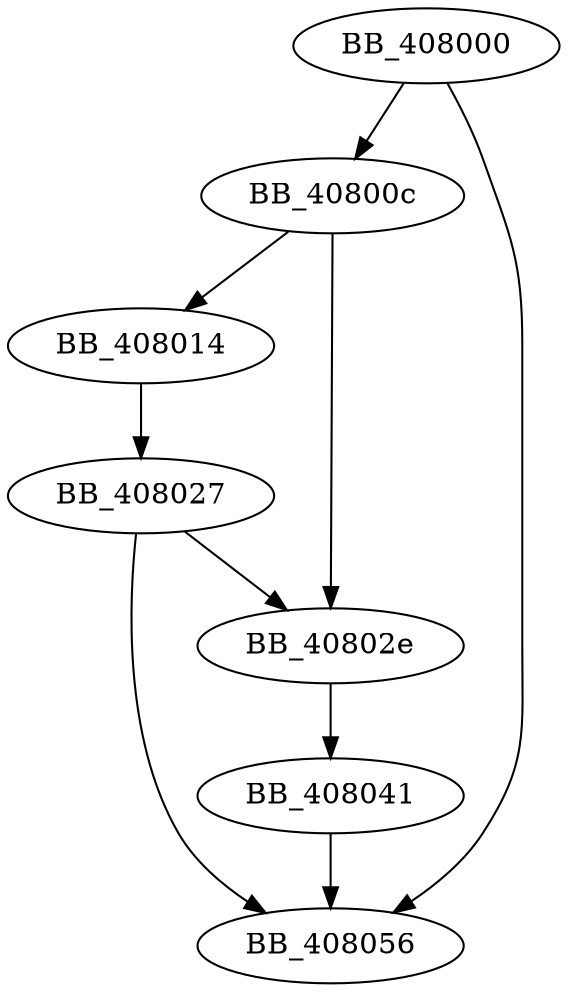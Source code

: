 DiGraph sub_408000{
BB_408000->BB_40800c
BB_408000->BB_408056
BB_40800c->BB_408014
BB_40800c->BB_40802e
BB_408014->BB_408027
BB_408027->BB_40802e
BB_408027->BB_408056
BB_40802e->BB_408041
BB_408041->BB_408056
}
